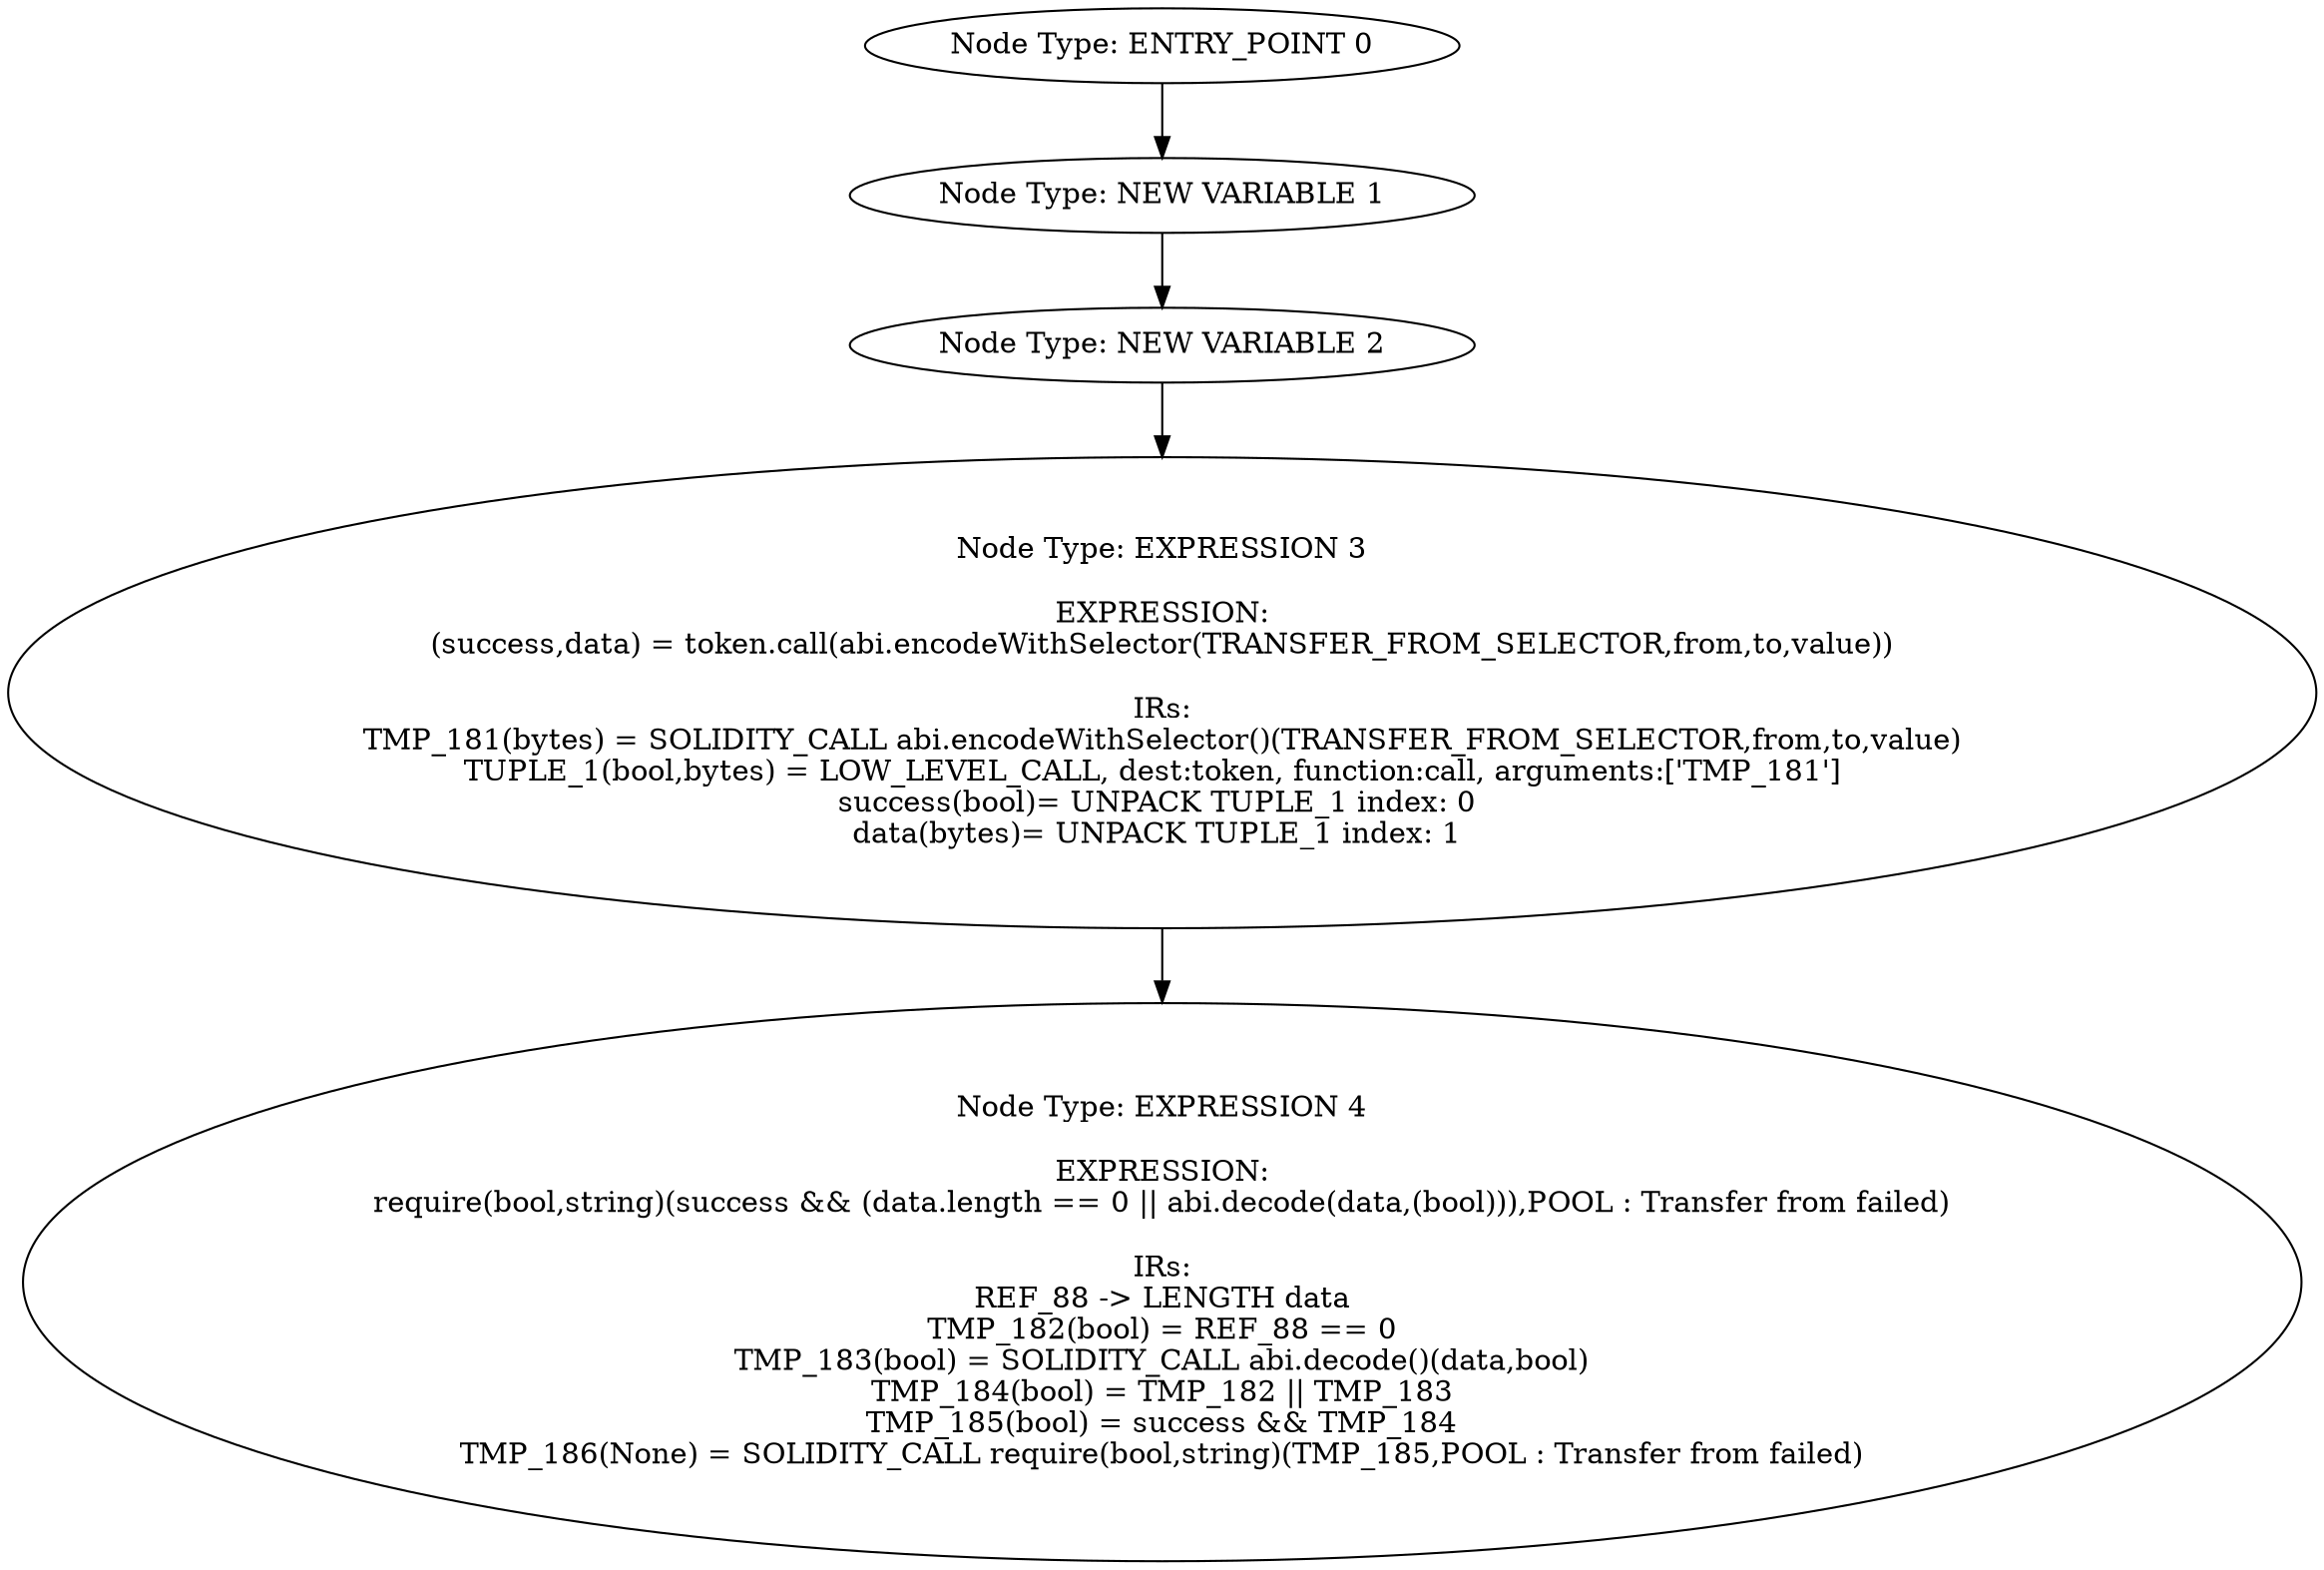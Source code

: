 digraph{
0[label="Node Type: ENTRY_POINT 0
"];
0->1;
1[label="Node Type: NEW VARIABLE 1
"];
1->2;
2[label="Node Type: NEW VARIABLE 2
"];
2->3;
3[label="Node Type: EXPRESSION 3

EXPRESSION:
(success,data) = token.call(abi.encodeWithSelector(TRANSFER_FROM_SELECTOR,from,to,value))

IRs:
TMP_181(bytes) = SOLIDITY_CALL abi.encodeWithSelector()(TRANSFER_FROM_SELECTOR,from,to,value)
TUPLE_1(bool,bytes) = LOW_LEVEL_CALL, dest:token, function:call, arguments:['TMP_181']  
success(bool)= UNPACK TUPLE_1 index: 0 
data(bytes)= UNPACK TUPLE_1 index: 1 "];
3->4;
4[label="Node Type: EXPRESSION 4

EXPRESSION:
require(bool,string)(success && (data.length == 0 || abi.decode(data,(bool))),POOL : Transfer from failed)

IRs:
REF_88 -> LENGTH data
TMP_182(bool) = REF_88 == 0
TMP_183(bool) = SOLIDITY_CALL abi.decode()(data,bool)
TMP_184(bool) = TMP_182 || TMP_183
TMP_185(bool) = success && TMP_184
TMP_186(None) = SOLIDITY_CALL require(bool,string)(TMP_185,POOL : Transfer from failed)"];
}
